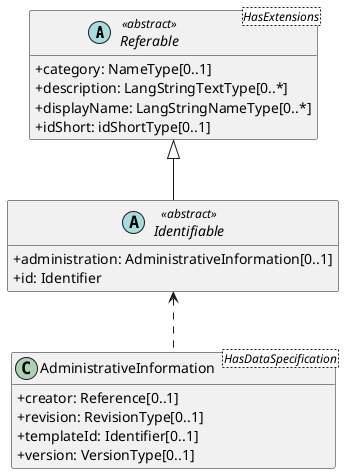 @startuml
skinparam classAttributeIconSize 0
hide methods

abstract class Referable<HasExtensions> <<abstract>> {
  +category: NameType[0..1] 
  +description: LangStringTextType[0..*] 
  +displayName: LangStringNameType[0..*] 
  +idShort: idShortType[0..1] 
}
abstract class Identifiable <<abstract>> {
  +administration: AdministrativeInformation[0..1] 
  +id: Identifier 
}
class AdministrativeInformation<HasDataSpecification> {
  +creator: Reference[0..1] 
  +revision: RevisionType[0..1] 
  +templateId: Identifier[0..1] 
  +version: VersionType[0..1] 
}
Identifiable <.. AdministrativeInformation
Referable <|-- Identifiable
@enduml